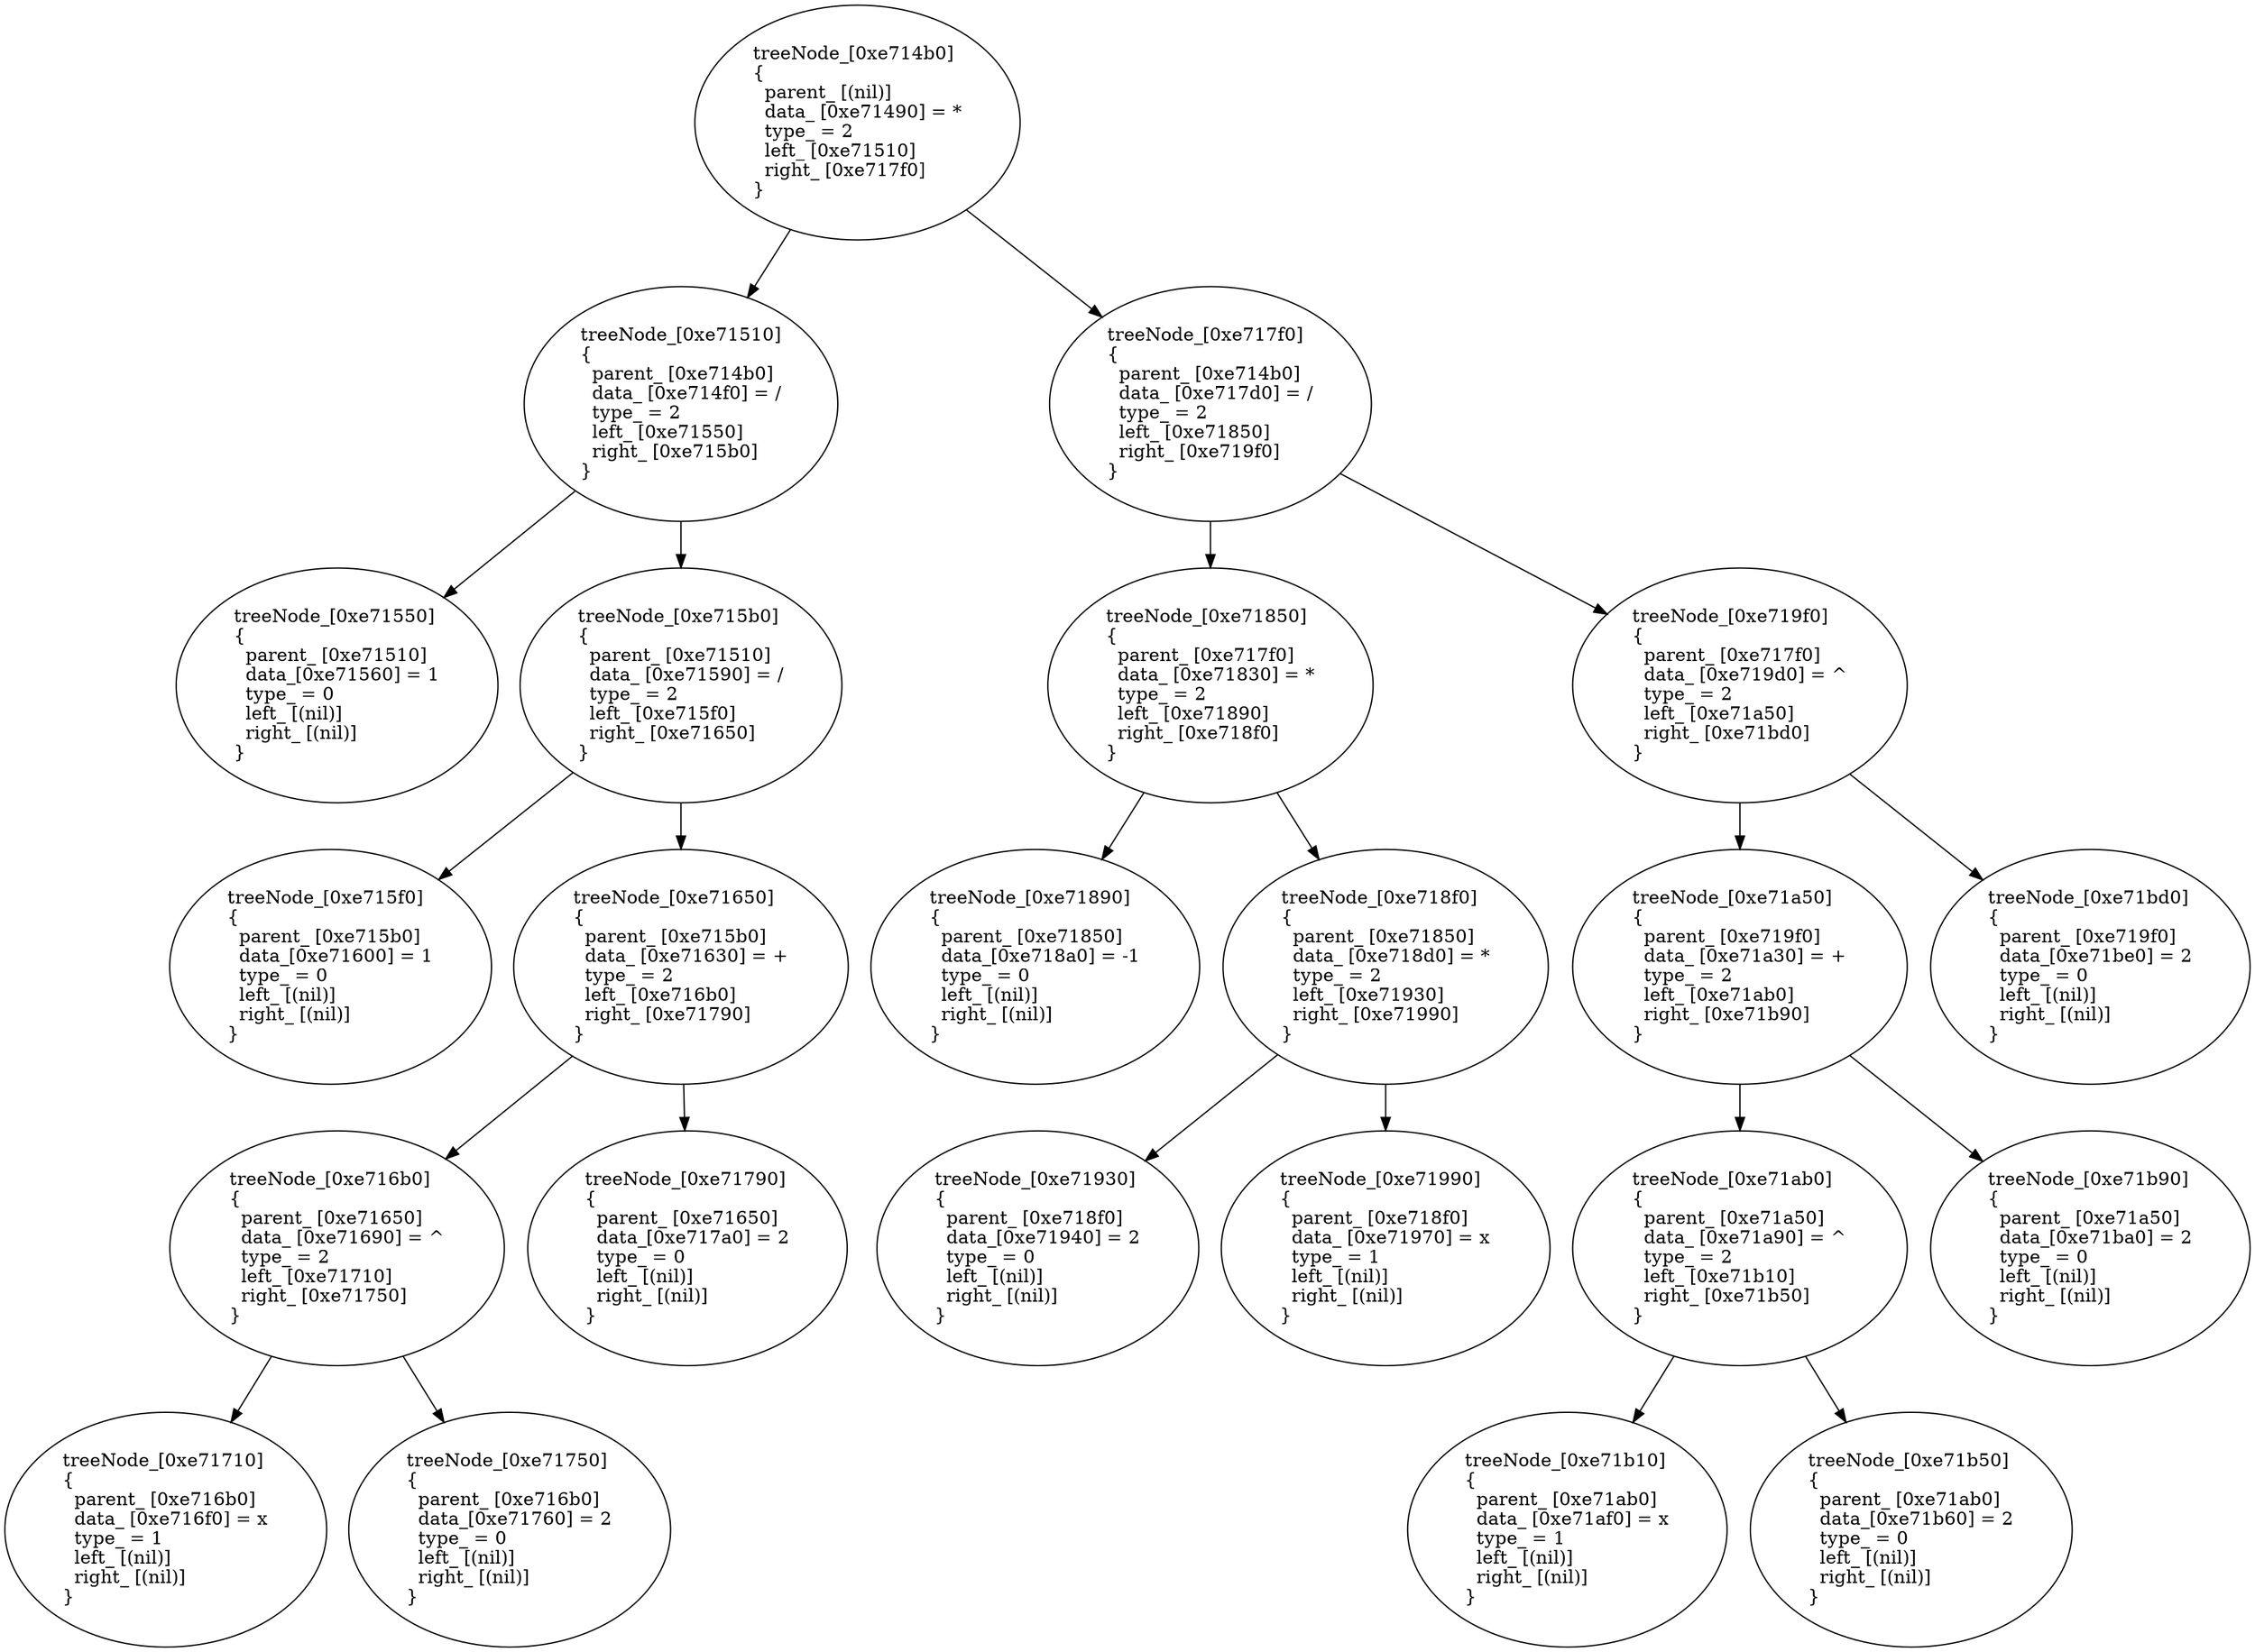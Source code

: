 digraph graf {
treeNode_0xe714b0 [label="treeNode_[0xe714b0]\l{\l  parent_ [(nil)]\l  data_ [0xe71490] = *\l  type_ = 2\l  left_ [0xe71510]\l  right_ [0xe717f0]\l}\l"]
treeNode_0xe714b0->treeNode_0xe71510
treeNode_0xe71510 [label="treeNode_[0xe71510]\l{\l  parent_ [0xe714b0]\l  data_ [0xe714f0] = /\l  type_ = 2\l  left_ [0xe71550]\l  right_ [0xe715b0]\l}\l"]
treeNode_0xe71510->treeNode_0xe71550
treeNode_0xe71550 [label="treeNode_[0xe71550]\l{\l  parent_ [0xe71510]\l  data_[0xe71560] = 1\l  type_ = 0\l  left_ [(nil)]\l  right_ [(nil)]\l}\l"]
treeNode_0xe71510->treeNode_0xe715b0
treeNode_0xe715b0 [label="treeNode_[0xe715b0]\l{\l  parent_ [0xe71510]\l  data_ [0xe71590] = /\l  type_ = 2\l  left_ [0xe715f0]\l  right_ [0xe71650]\l}\l"]
treeNode_0xe715b0->treeNode_0xe715f0
treeNode_0xe715f0 [label="treeNode_[0xe715f0]\l{\l  parent_ [0xe715b0]\l  data_[0xe71600] = 1\l  type_ = 0\l  left_ [(nil)]\l  right_ [(nil)]\l}\l"]
treeNode_0xe715b0->treeNode_0xe71650
treeNode_0xe71650 [label="treeNode_[0xe71650]\l{\l  parent_ [0xe715b0]\l  data_ [0xe71630] = +\l  type_ = 2\l  left_ [0xe716b0]\l  right_ [0xe71790]\l}\l"]
treeNode_0xe71650->treeNode_0xe716b0
treeNode_0xe716b0 [label="treeNode_[0xe716b0]\l{\l  parent_ [0xe71650]\l  data_ [0xe71690] = ^\l  type_ = 2\l  left_ [0xe71710]\l  right_ [0xe71750]\l}\l"]
treeNode_0xe716b0->treeNode_0xe71710
treeNode_0xe71710 [label="treeNode_[0xe71710]\l{\l  parent_ [0xe716b0]\l  data_ [0xe716f0] = x\l  type_ = 1\l  left_ [(nil)]\l  right_ [(nil)]\l}\l"]
treeNode_0xe716b0->treeNode_0xe71750
treeNode_0xe71750 [label="treeNode_[0xe71750]\l{\l  parent_ [0xe716b0]\l  data_[0xe71760] = 2\l  type_ = 0\l  left_ [(nil)]\l  right_ [(nil)]\l}\l"]
treeNode_0xe71650->treeNode_0xe71790
treeNode_0xe71790 [label="treeNode_[0xe71790]\l{\l  parent_ [0xe71650]\l  data_[0xe717a0] = 2\l  type_ = 0\l  left_ [(nil)]\l  right_ [(nil)]\l}\l"]
treeNode_0xe714b0->treeNode_0xe717f0
treeNode_0xe717f0 [label="treeNode_[0xe717f0]\l{\l  parent_ [0xe714b0]\l  data_ [0xe717d0] = /\l  type_ = 2\l  left_ [0xe71850]\l  right_ [0xe719f0]\l}\l"]
treeNode_0xe717f0->treeNode_0xe71850
treeNode_0xe71850 [label="treeNode_[0xe71850]\l{\l  parent_ [0xe717f0]\l  data_ [0xe71830] = *\l  type_ = 2\l  left_ [0xe71890]\l  right_ [0xe718f0]\l}\l"]
treeNode_0xe71850->treeNode_0xe71890
treeNode_0xe71890 [label="treeNode_[0xe71890]\l{\l  parent_ [0xe71850]\l  data_[0xe718a0] = -1\l  type_ = 0\l  left_ [(nil)]\l  right_ [(nil)]\l}\l"]
treeNode_0xe71850->treeNode_0xe718f0
treeNode_0xe718f0 [label="treeNode_[0xe718f0]\l{\l  parent_ [0xe71850]\l  data_ [0xe718d0] = *\l  type_ = 2\l  left_ [0xe71930]\l  right_ [0xe71990]\l}\l"]
treeNode_0xe718f0->treeNode_0xe71930
treeNode_0xe71930 [label="treeNode_[0xe71930]\l{\l  parent_ [0xe718f0]\l  data_[0xe71940] = 2\l  type_ = 0\l  left_ [(nil)]\l  right_ [(nil)]\l}\l"]
treeNode_0xe718f0->treeNode_0xe71990
treeNode_0xe71990 [label="treeNode_[0xe71990]\l{\l  parent_ [0xe718f0]\l  data_ [0xe71970] = x\l  type_ = 1\l  left_ [(nil)]\l  right_ [(nil)]\l}\l"]
treeNode_0xe717f0->treeNode_0xe719f0
treeNode_0xe719f0 [label="treeNode_[0xe719f0]\l{\l  parent_ [0xe717f0]\l  data_ [0xe719d0] = ^\l  type_ = 2\l  left_ [0xe71a50]\l  right_ [0xe71bd0]\l}\l"]
treeNode_0xe719f0->treeNode_0xe71a50
treeNode_0xe71a50 [label="treeNode_[0xe71a50]\l{\l  parent_ [0xe719f0]\l  data_ [0xe71a30] = +\l  type_ = 2\l  left_ [0xe71ab0]\l  right_ [0xe71b90]\l}\l"]
treeNode_0xe71a50->treeNode_0xe71ab0
treeNode_0xe71ab0 [label="treeNode_[0xe71ab0]\l{\l  parent_ [0xe71a50]\l  data_ [0xe71a90] = ^\l  type_ = 2\l  left_ [0xe71b10]\l  right_ [0xe71b50]\l}\l"]
treeNode_0xe71ab0->treeNode_0xe71b10
treeNode_0xe71b10 [label="treeNode_[0xe71b10]\l{\l  parent_ [0xe71ab0]\l  data_ [0xe71af0] = x\l  type_ = 1\l  left_ [(nil)]\l  right_ [(nil)]\l}\l"]
treeNode_0xe71ab0->treeNode_0xe71b50
treeNode_0xe71b50 [label="treeNode_[0xe71b50]\l{\l  parent_ [0xe71ab0]\l  data_[0xe71b60] = 2\l  type_ = 0\l  left_ [(nil)]\l  right_ [(nil)]\l}\l"]
treeNode_0xe71a50->treeNode_0xe71b90
treeNode_0xe71b90 [label="treeNode_[0xe71b90]\l{\l  parent_ [0xe71a50]\l  data_[0xe71ba0] = 2\l  type_ = 0\l  left_ [(nil)]\l  right_ [(nil)]\l}\l"]
treeNode_0xe719f0->treeNode_0xe71bd0
treeNode_0xe71bd0 [label="treeNode_[0xe71bd0]\l{\l  parent_ [0xe719f0]\l  data_[0xe71be0] = 2\l  type_ = 0\l  left_ [(nil)]\l  right_ [(nil)]\l}\l"]
}